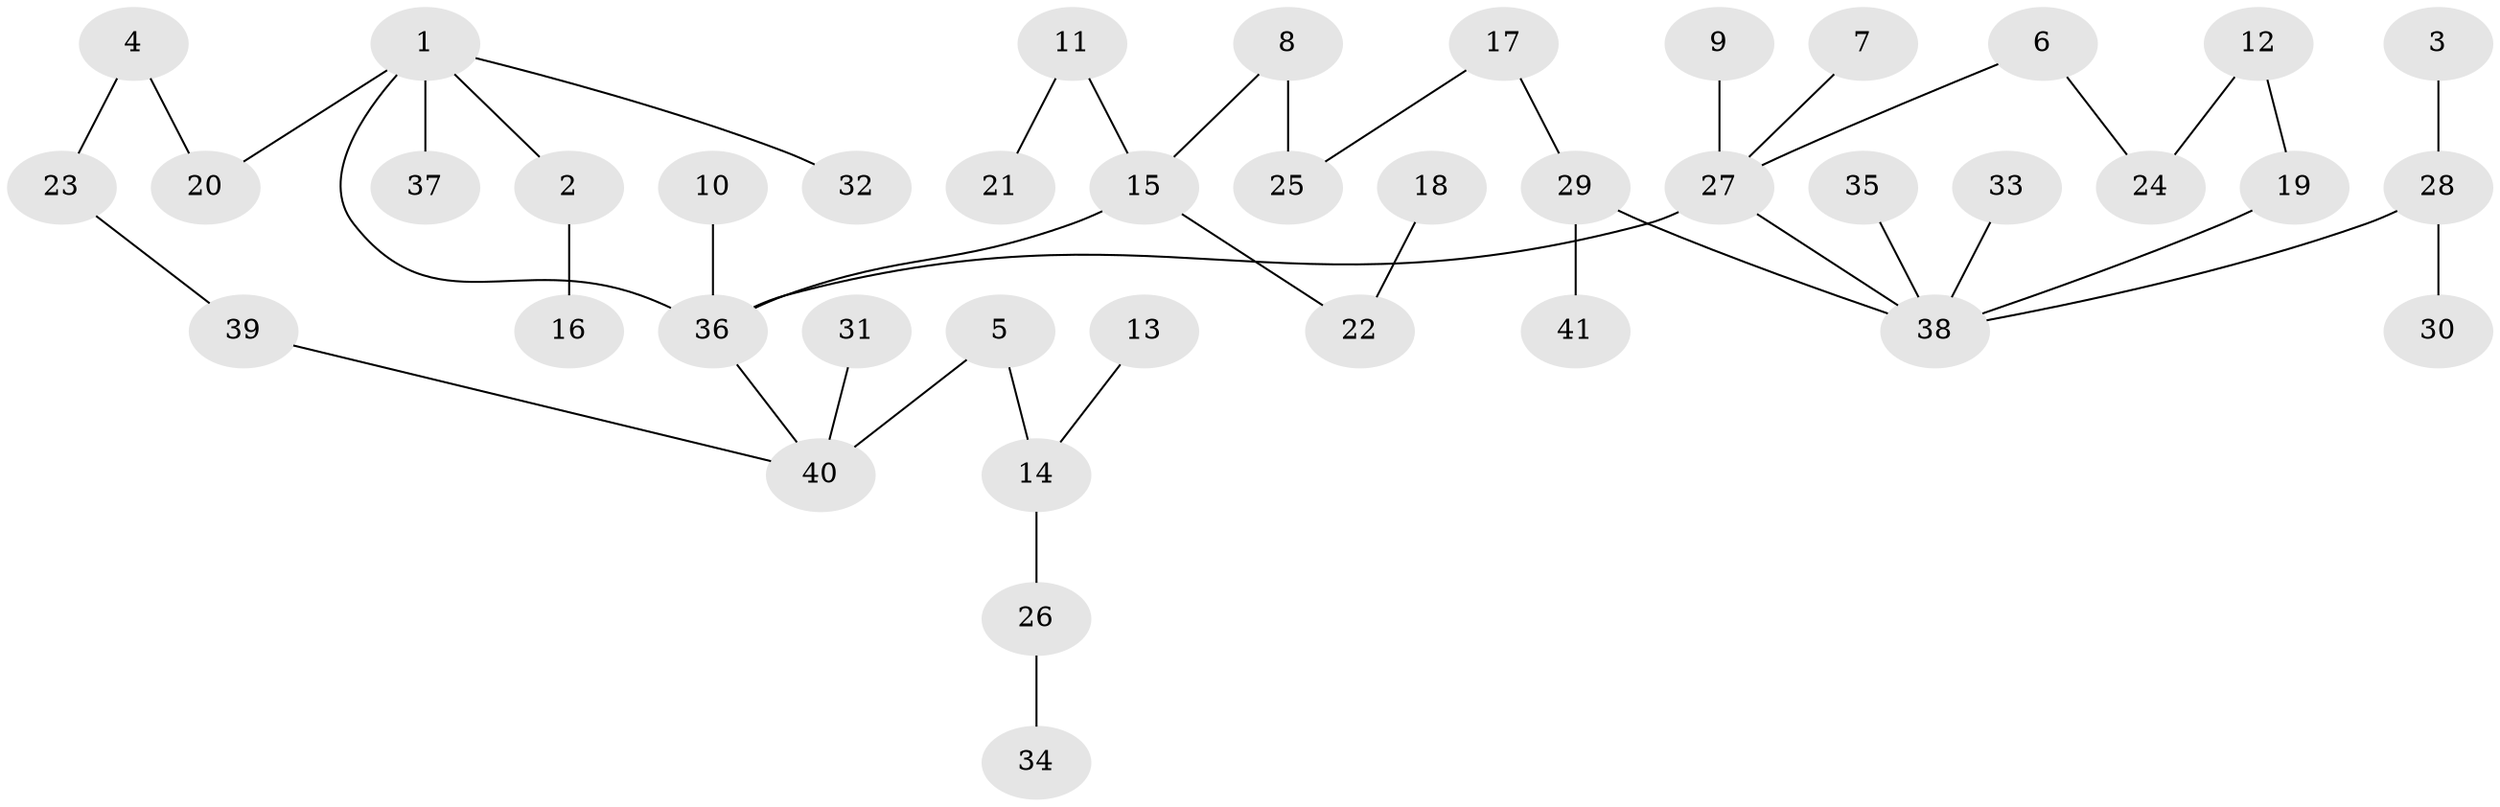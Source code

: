 // original degree distribution, {4: 0.08641975308641975, 3: 0.09876543209876543, 5: 0.04938271604938271, 2: 0.32098765432098764, 7: 0.012345679012345678, 1: 0.43209876543209874}
// Generated by graph-tools (version 1.1) at 2025/25/03/09/25 03:25:30]
// undirected, 41 vertices, 43 edges
graph export_dot {
graph [start="1"]
  node [color=gray90,style=filled];
  1;
  2;
  3;
  4;
  5;
  6;
  7;
  8;
  9;
  10;
  11;
  12;
  13;
  14;
  15;
  16;
  17;
  18;
  19;
  20;
  21;
  22;
  23;
  24;
  25;
  26;
  27;
  28;
  29;
  30;
  31;
  32;
  33;
  34;
  35;
  36;
  37;
  38;
  39;
  40;
  41;
  1 -- 2 [weight=1.0];
  1 -- 20 [weight=1.0];
  1 -- 32 [weight=1.0];
  1 -- 36 [weight=1.0];
  1 -- 37 [weight=1.0];
  2 -- 16 [weight=1.0];
  3 -- 28 [weight=1.0];
  4 -- 20 [weight=1.0];
  4 -- 23 [weight=1.0];
  5 -- 14 [weight=1.0];
  5 -- 40 [weight=1.0];
  6 -- 24 [weight=1.0];
  6 -- 27 [weight=1.0];
  7 -- 27 [weight=1.0];
  8 -- 15 [weight=1.0];
  8 -- 25 [weight=1.0];
  9 -- 27 [weight=1.0];
  10 -- 36 [weight=1.0];
  11 -- 15 [weight=1.0];
  11 -- 21 [weight=1.0];
  12 -- 19 [weight=1.0];
  12 -- 24 [weight=1.0];
  13 -- 14 [weight=1.0];
  14 -- 26 [weight=1.0];
  15 -- 22 [weight=1.0];
  15 -- 36 [weight=1.0];
  17 -- 25 [weight=1.0];
  17 -- 29 [weight=1.0];
  18 -- 22 [weight=1.0];
  19 -- 38 [weight=1.0];
  23 -- 39 [weight=1.0];
  26 -- 34 [weight=1.0];
  27 -- 36 [weight=1.0];
  27 -- 38 [weight=1.0];
  28 -- 30 [weight=1.0];
  28 -- 38 [weight=1.0];
  29 -- 38 [weight=1.0];
  29 -- 41 [weight=1.0];
  31 -- 40 [weight=1.0];
  33 -- 38 [weight=1.0];
  35 -- 38 [weight=1.0];
  36 -- 40 [weight=1.0];
  39 -- 40 [weight=1.0];
}
